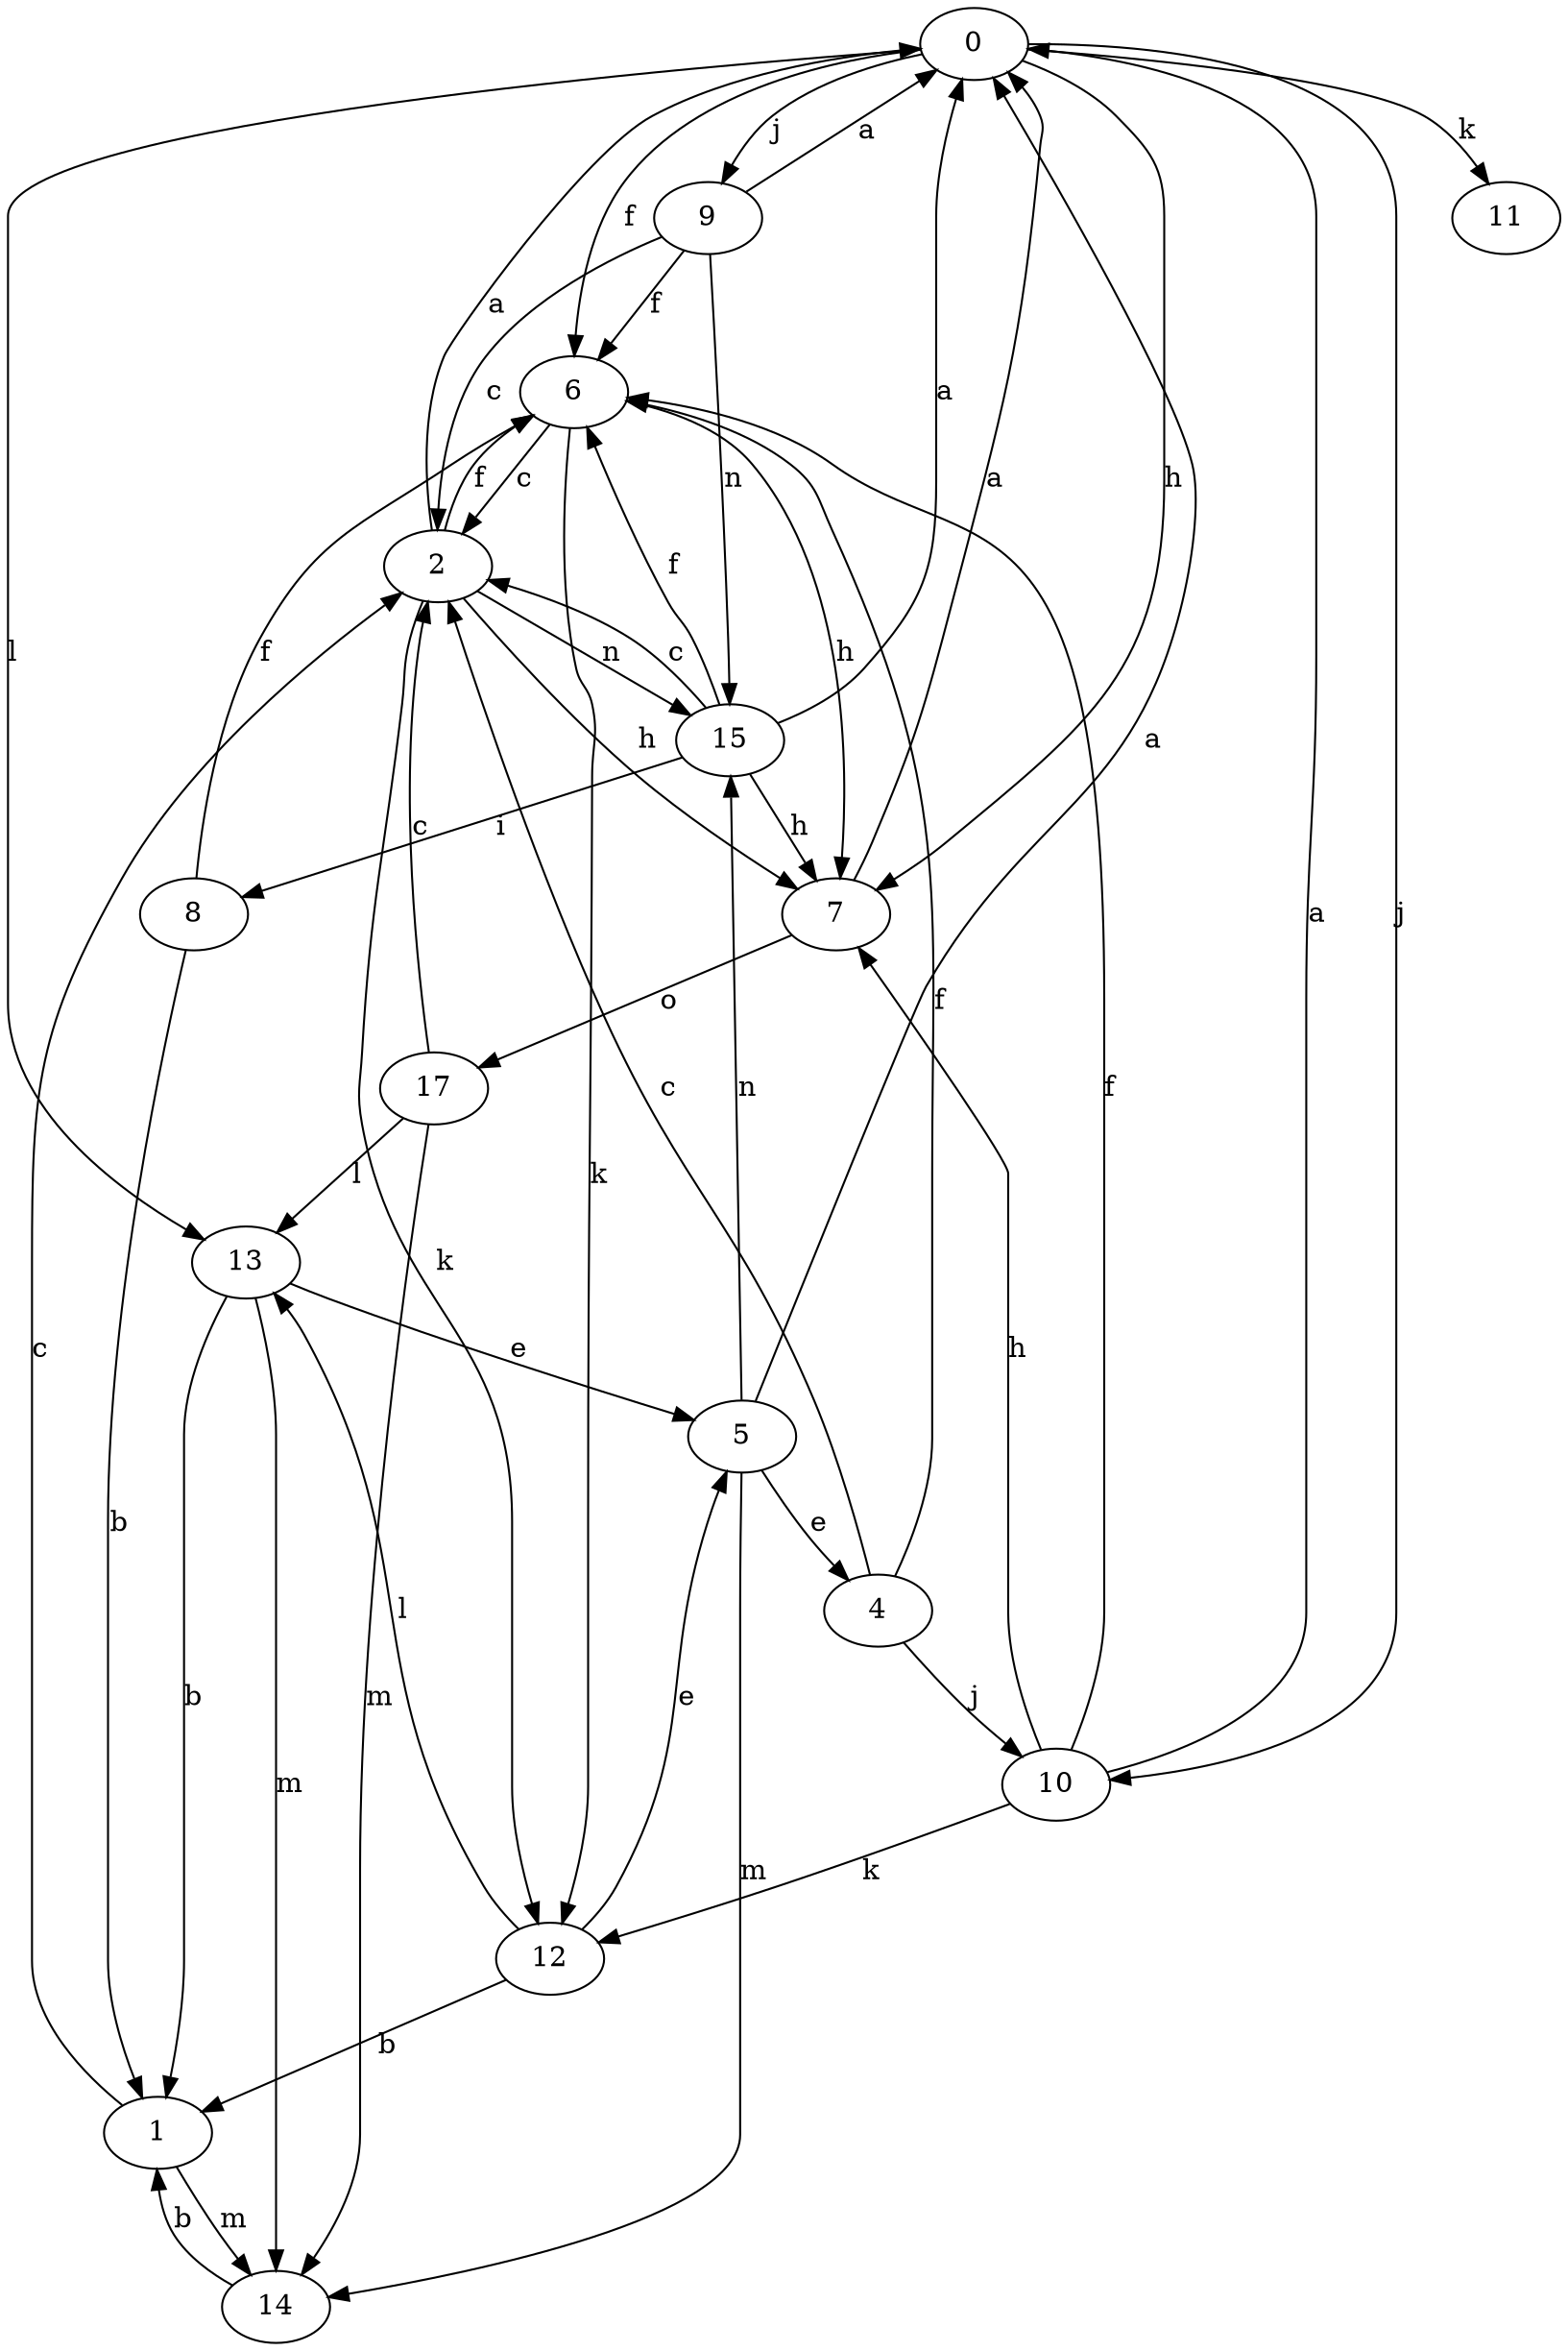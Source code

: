 strict digraph  {
0;
1;
2;
4;
5;
6;
7;
8;
9;
10;
11;
12;
13;
14;
15;
17;
0 -> 6  [label=f];
0 -> 7  [label=h];
0 -> 9  [label=j];
0 -> 10  [label=j];
0 -> 11  [label=k];
0 -> 13  [label=l];
1 -> 2  [label=c];
1 -> 14  [label=m];
2 -> 0  [label=a];
2 -> 6  [label=f];
2 -> 7  [label=h];
2 -> 12  [label=k];
2 -> 15  [label=n];
4 -> 2  [label=c];
4 -> 6  [label=f];
4 -> 10  [label=j];
5 -> 0  [label=a];
5 -> 4  [label=e];
5 -> 14  [label=m];
5 -> 15  [label=n];
6 -> 2  [label=c];
6 -> 7  [label=h];
6 -> 12  [label=k];
7 -> 0  [label=a];
7 -> 17  [label=o];
8 -> 1  [label=b];
8 -> 6  [label=f];
9 -> 0  [label=a];
9 -> 2  [label=c];
9 -> 6  [label=f];
9 -> 15  [label=n];
10 -> 0  [label=a];
10 -> 6  [label=f];
10 -> 7  [label=h];
10 -> 12  [label=k];
12 -> 1  [label=b];
12 -> 5  [label=e];
12 -> 13  [label=l];
13 -> 1  [label=b];
13 -> 5  [label=e];
13 -> 14  [label=m];
14 -> 1  [label=b];
15 -> 0  [label=a];
15 -> 2  [label=c];
15 -> 6  [label=f];
15 -> 7  [label=h];
15 -> 8  [label=i];
17 -> 2  [label=c];
17 -> 13  [label=l];
17 -> 14  [label=m];
}
